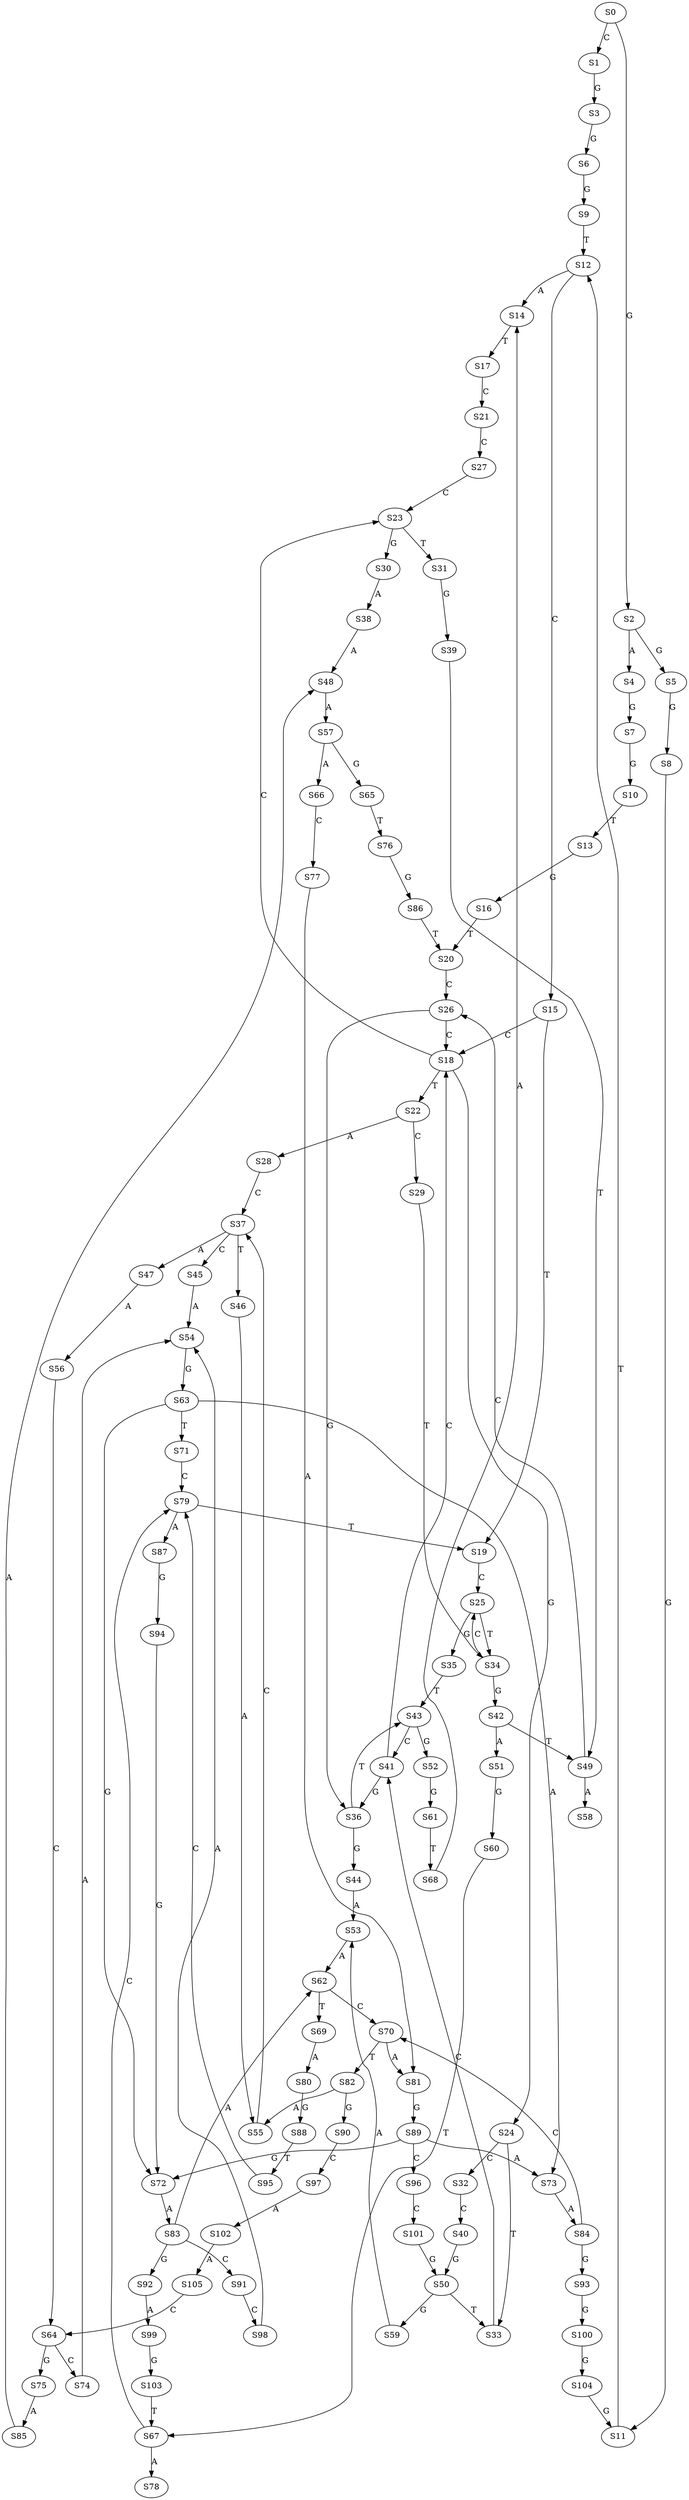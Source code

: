 strict digraph  {
	S0 -> S1 [ label = C ];
	S0 -> S2 [ label = G ];
	S1 -> S3 [ label = G ];
	S2 -> S4 [ label = A ];
	S2 -> S5 [ label = G ];
	S3 -> S6 [ label = G ];
	S4 -> S7 [ label = G ];
	S5 -> S8 [ label = G ];
	S6 -> S9 [ label = G ];
	S7 -> S10 [ label = G ];
	S8 -> S11 [ label = G ];
	S9 -> S12 [ label = T ];
	S10 -> S13 [ label = T ];
	S11 -> S12 [ label = T ];
	S12 -> S14 [ label = A ];
	S12 -> S15 [ label = C ];
	S13 -> S16 [ label = G ];
	S14 -> S17 [ label = T ];
	S15 -> S18 [ label = C ];
	S15 -> S19 [ label = T ];
	S16 -> S20 [ label = T ];
	S17 -> S21 [ label = C ];
	S18 -> S22 [ label = T ];
	S18 -> S23 [ label = C ];
	S18 -> S24 [ label = G ];
	S19 -> S25 [ label = C ];
	S20 -> S26 [ label = C ];
	S21 -> S27 [ label = C ];
	S22 -> S28 [ label = A ];
	S22 -> S29 [ label = C ];
	S23 -> S30 [ label = G ];
	S23 -> S31 [ label = T ];
	S24 -> S32 [ label = C ];
	S24 -> S33 [ label = T ];
	S25 -> S34 [ label = T ];
	S25 -> S35 [ label = G ];
	S26 -> S36 [ label = G ];
	S26 -> S18 [ label = C ];
	S27 -> S23 [ label = C ];
	S28 -> S37 [ label = C ];
	S29 -> S34 [ label = T ];
	S30 -> S38 [ label = A ];
	S31 -> S39 [ label = G ];
	S32 -> S40 [ label = C ];
	S33 -> S41 [ label = C ];
	S34 -> S42 [ label = G ];
	S34 -> S25 [ label = C ];
	S35 -> S43 [ label = T ];
	S36 -> S44 [ label = G ];
	S36 -> S43 [ label = T ];
	S37 -> S45 [ label = C ];
	S37 -> S46 [ label = T ];
	S37 -> S47 [ label = A ];
	S38 -> S48 [ label = A ];
	S39 -> S49 [ label = T ];
	S40 -> S50 [ label = G ];
	S41 -> S36 [ label = G ];
	S41 -> S18 [ label = C ];
	S42 -> S51 [ label = A ];
	S42 -> S49 [ label = T ];
	S43 -> S41 [ label = C ];
	S43 -> S52 [ label = G ];
	S44 -> S53 [ label = A ];
	S45 -> S54 [ label = A ];
	S46 -> S55 [ label = A ];
	S47 -> S56 [ label = A ];
	S48 -> S57 [ label = A ];
	S49 -> S58 [ label = A ];
	S49 -> S26 [ label = C ];
	S50 -> S33 [ label = T ];
	S50 -> S59 [ label = G ];
	S51 -> S60 [ label = G ];
	S52 -> S61 [ label = G ];
	S53 -> S62 [ label = A ];
	S54 -> S63 [ label = G ];
	S55 -> S37 [ label = C ];
	S56 -> S64 [ label = C ];
	S57 -> S65 [ label = G ];
	S57 -> S66 [ label = A ];
	S59 -> S53 [ label = A ];
	S60 -> S67 [ label = T ];
	S61 -> S68 [ label = T ];
	S62 -> S69 [ label = T ];
	S62 -> S70 [ label = C ];
	S63 -> S71 [ label = T ];
	S63 -> S72 [ label = G ];
	S63 -> S73 [ label = A ];
	S64 -> S74 [ label = C ];
	S64 -> S75 [ label = G ];
	S65 -> S76 [ label = T ];
	S66 -> S77 [ label = C ];
	S67 -> S78 [ label = A ];
	S67 -> S79 [ label = C ];
	S68 -> S14 [ label = A ];
	S69 -> S80 [ label = A ];
	S70 -> S81 [ label = A ];
	S70 -> S82 [ label = T ];
	S71 -> S79 [ label = C ];
	S72 -> S83 [ label = A ];
	S73 -> S84 [ label = A ];
	S74 -> S54 [ label = A ];
	S75 -> S85 [ label = A ];
	S76 -> S86 [ label = G ];
	S77 -> S81 [ label = A ];
	S79 -> S19 [ label = T ];
	S79 -> S87 [ label = A ];
	S80 -> S88 [ label = G ];
	S81 -> S89 [ label = G ];
	S82 -> S90 [ label = G ];
	S82 -> S55 [ label = A ];
	S83 -> S62 [ label = A ];
	S83 -> S91 [ label = C ];
	S83 -> S92 [ label = G ];
	S84 -> S70 [ label = C ];
	S84 -> S93 [ label = G ];
	S85 -> S48 [ label = A ];
	S86 -> S20 [ label = T ];
	S87 -> S94 [ label = G ];
	S88 -> S95 [ label = T ];
	S89 -> S72 [ label = G ];
	S89 -> S96 [ label = C ];
	S89 -> S73 [ label = A ];
	S90 -> S97 [ label = C ];
	S91 -> S98 [ label = C ];
	S92 -> S99 [ label = A ];
	S93 -> S100 [ label = G ];
	S94 -> S72 [ label = G ];
	S95 -> S79 [ label = C ];
	S96 -> S101 [ label = C ];
	S97 -> S102 [ label = A ];
	S98 -> S54 [ label = A ];
	S99 -> S103 [ label = G ];
	S100 -> S104 [ label = G ];
	S101 -> S50 [ label = G ];
	S102 -> S105 [ label = A ];
	S103 -> S67 [ label = T ];
	S104 -> S11 [ label = G ];
	S105 -> S64 [ label = C ];
}
